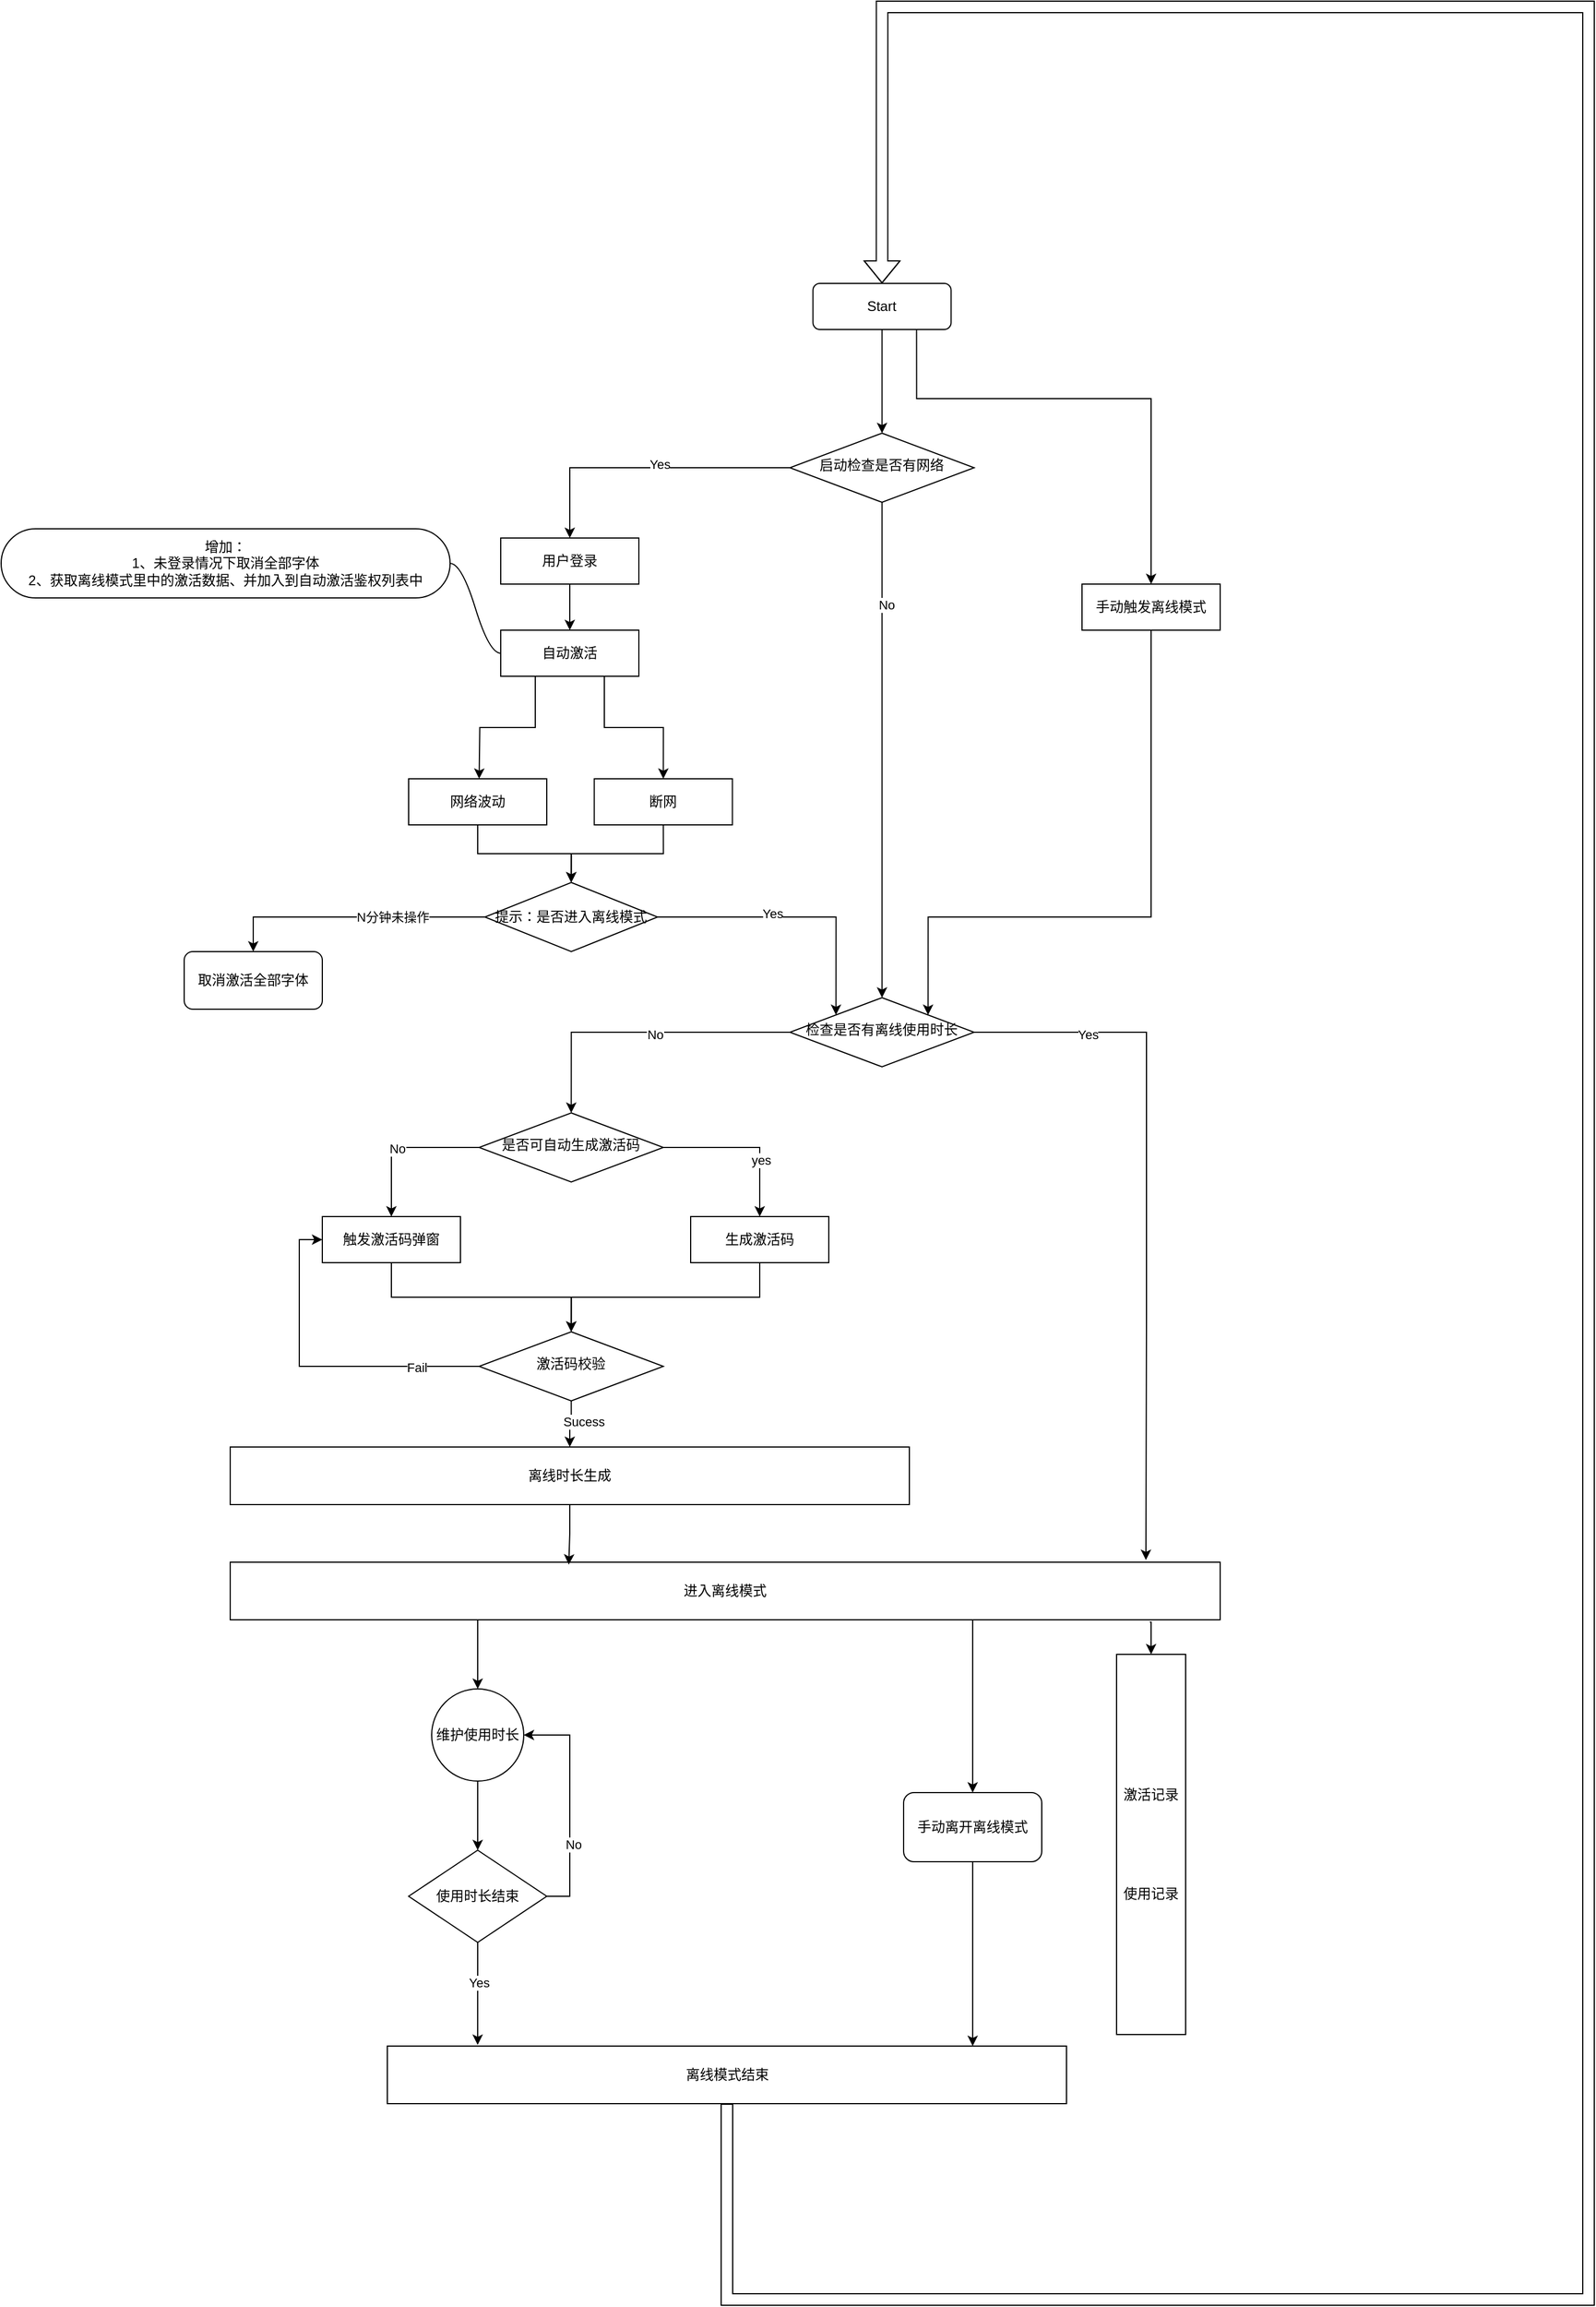 <mxfile version="20.4.0" type="github">
  <diagram id="C5RBs43oDa-KdzZeNtuy" name="Page-1">
    <mxGraphModel dx="2044" dy="2708" grid="1" gridSize="10" guides="1" tooltips="1" connect="1" arrows="1" fold="1" page="0" pageScale="1" pageWidth="827" pageHeight="1169" math="0" shadow="0">
      <root>
        <mxCell id="WIyWlLk6GJQsqaUBKTNV-0" />
        <mxCell id="WIyWlLk6GJQsqaUBKTNV-1" parent="WIyWlLk6GJQsqaUBKTNV-0" />
        <mxCell id="NX_VlZ7BIOjn0cyOh6OU-119" style="edgeStyle=orthogonalEdgeStyle;rounded=0;orthogonalLoop=1;jettySize=auto;html=1;exitX=0.5;exitY=1;exitDx=0;exitDy=0;entryX=0.5;entryY=0;entryDx=0;entryDy=0;" edge="1" parent="WIyWlLk6GJQsqaUBKTNV-1" source="NX_VlZ7BIOjn0cyOh6OU-100" target="NX_VlZ7BIOjn0cyOh6OU-117">
          <mxGeometry relative="1" as="geometry" />
        </mxCell>
        <mxCell id="NX_VlZ7BIOjn0cyOh6OU-120" style="edgeStyle=orthogonalEdgeStyle;rounded=0;orthogonalLoop=1;jettySize=auto;html=1;exitX=0.75;exitY=1;exitDx=0;exitDy=0;entryX=0.5;entryY=0;entryDx=0;entryDy=0;" edge="1" parent="WIyWlLk6GJQsqaUBKTNV-1" source="NX_VlZ7BIOjn0cyOh6OU-100" target="NX_VlZ7BIOjn0cyOh6OU-101">
          <mxGeometry relative="1" as="geometry">
            <Array as="points">
              <mxPoint x="1716" y="-480" />
              <mxPoint x="1920" y="-480" />
              <mxPoint x="1920" y="-319" />
            </Array>
          </mxGeometry>
        </mxCell>
        <mxCell id="NX_VlZ7BIOjn0cyOh6OU-100" value="Start" style="rounded=1;whiteSpace=wrap;html=1;fontSize=12;glass=0;strokeWidth=1;shadow=0;" vertex="1" parent="WIyWlLk6GJQsqaUBKTNV-1">
          <mxGeometry x="1626.25" y="-580" width="120" height="40" as="geometry" />
        </mxCell>
        <mxCell id="NX_VlZ7BIOjn0cyOh6OU-124" style="edgeStyle=orthogonalEdgeStyle;rounded=0;orthogonalLoop=1;jettySize=auto;html=1;exitX=0.5;exitY=1;exitDx=0;exitDy=0;entryX=1;entryY=0;entryDx=0;entryDy=0;" edge="1" parent="WIyWlLk6GJQsqaUBKTNV-1" source="NX_VlZ7BIOjn0cyOh6OU-101" target="NX_VlZ7BIOjn0cyOh6OU-113">
          <mxGeometry relative="1" as="geometry">
            <Array as="points">
              <mxPoint x="1920" y="-279" />
              <mxPoint x="1920" y="-30" />
              <mxPoint x="1726" y="-30" />
            </Array>
          </mxGeometry>
        </mxCell>
        <mxCell id="NX_VlZ7BIOjn0cyOh6OU-101" value="手动触发离线模式" style="rounded=0;whiteSpace=wrap;html=1;" vertex="1" parent="WIyWlLk6GJQsqaUBKTNV-1">
          <mxGeometry x="1860" y="-319" width="120" height="40" as="geometry" />
        </mxCell>
        <mxCell id="NX_VlZ7BIOjn0cyOh6OU-106" style="edgeStyle=orthogonalEdgeStyle;rounded=0;orthogonalLoop=1;jettySize=auto;html=1;exitX=0.25;exitY=1;exitDx=0;exitDy=0;entryX=0.5;entryY=0;entryDx=0;entryDy=0;" edge="1" parent="WIyWlLk6GJQsqaUBKTNV-1" source="NX_VlZ7BIOjn0cyOh6OU-193">
          <mxGeometry relative="1" as="geometry">
            <mxPoint x="1336.25" y="-150" as="targetPoint" />
          </mxGeometry>
        </mxCell>
        <mxCell id="NX_VlZ7BIOjn0cyOh6OU-107" style="edgeStyle=orthogonalEdgeStyle;rounded=0;orthogonalLoop=1;jettySize=auto;html=1;exitX=0.75;exitY=1;exitDx=0;exitDy=0;entryX=0.5;entryY=0;entryDx=0;entryDy=0;" edge="1" parent="WIyWlLk6GJQsqaUBKTNV-1" source="NX_VlZ7BIOjn0cyOh6OU-193" target="NX_VlZ7BIOjn0cyOh6OU-112">
          <mxGeometry relative="1" as="geometry" />
        </mxCell>
        <mxCell id="NX_VlZ7BIOjn0cyOh6OU-194" style="edgeStyle=orthogonalEdgeStyle;rounded=0;orthogonalLoop=1;jettySize=auto;html=1;exitX=0.5;exitY=1;exitDx=0;exitDy=0;entryX=0.5;entryY=0;entryDx=0;entryDy=0;" edge="1" parent="WIyWlLk6GJQsqaUBKTNV-1" source="NX_VlZ7BIOjn0cyOh6OU-108" target="NX_VlZ7BIOjn0cyOh6OU-193">
          <mxGeometry relative="1" as="geometry" />
        </mxCell>
        <mxCell id="NX_VlZ7BIOjn0cyOh6OU-108" value="用户登录" style="rounded=0;whiteSpace=wrap;html=1;" vertex="1" parent="WIyWlLk6GJQsqaUBKTNV-1">
          <mxGeometry x="1355" y="-359" width="120" height="40" as="geometry" />
        </mxCell>
        <mxCell id="NX_VlZ7BIOjn0cyOh6OU-181" style="edgeStyle=orthogonalEdgeStyle;rounded=0;orthogonalLoop=1;jettySize=auto;html=1;exitX=0.5;exitY=1;exitDx=0;exitDy=0;entryX=0.5;entryY=0;entryDx=0;entryDy=0;" edge="1" parent="WIyWlLk6GJQsqaUBKTNV-1" source="NX_VlZ7BIOjn0cyOh6OU-110" target="NX_VlZ7BIOjn0cyOh6OU-182">
          <mxGeometry relative="1" as="geometry" />
        </mxCell>
        <mxCell id="NX_VlZ7BIOjn0cyOh6OU-110" value="网络波动" style="rounded=0;whiteSpace=wrap;html=1;" vertex="1" parent="WIyWlLk6GJQsqaUBKTNV-1">
          <mxGeometry x="1275" y="-150" width="120" height="40" as="geometry" />
        </mxCell>
        <mxCell id="NX_VlZ7BIOjn0cyOh6OU-111" style="edgeStyle=orthogonalEdgeStyle;rounded=0;orthogonalLoop=1;jettySize=auto;html=1;exitX=0.5;exitY=1;exitDx=0;exitDy=0;entryX=0.5;entryY=0;entryDx=0;entryDy=0;" edge="1" parent="WIyWlLk6GJQsqaUBKTNV-1" source="NX_VlZ7BIOjn0cyOh6OU-112" target="NX_VlZ7BIOjn0cyOh6OU-182">
          <mxGeometry relative="1" as="geometry">
            <mxPoint x="1416.25" y="-70" as="targetPoint" />
          </mxGeometry>
        </mxCell>
        <mxCell id="NX_VlZ7BIOjn0cyOh6OU-112" value="断网" style="rounded=0;whiteSpace=wrap;html=1;" vertex="1" parent="WIyWlLk6GJQsqaUBKTNV-1">
          <mxGeometry x="1436.25" y="-150" width="120" height="40" as="geometry" />
        </mxCell>
        <mxCell id="NX_VlZ7BIOjn0cyOh6OU-165" style="edgeStyle=orthogonalEdgeStyle;rounded=0;orthogonalLoop=1;jettySize=auto;html=1;exitX=0;exitY=0.5;exitDx=0;exitDy=0;entryX=0.5;entryY=0;entryDx=0;entryDy=0;" edge="1" parent="WIyWlLk6GJQsqaUBKTNV-1" source="NX_VlZ7BIOjn0cyOh6OU-113" target="NX_VlZ7BIOjn0cyOh6OU-164">
          <mxGeometry relative="1" as="geometry" />
        </mxCell>
        <mxCell id="NX_VlZ7BIOjn0cyOh6OU-166" value="No" style="edgeLabel;html=1;align=center;verticalAlign=middle;resizable=0;points=[];" vertex="1" connectable="0" parent="NX_VlZ7BIOjn0cyOh6OU-165">
          <mxGeometry x="-0.093" y="2" relative="1" as="geometry">
            <mxPoint as="offset" />
          </mxGeometry>
        </mxCell>
        <mxCell id="NX_VlZ7BIOjn0cyOh6OU-167" style="edgeStyle=orthogonalEdgeStyle;rounded=0;orthogonalLoop=1;jettySize=auto;html=1;exitX=1;exitY=0.5;exitDx=0;exitDy=0;entryX=0.925;entryY=-0.038;entryDx=0;entryDy=0;entryPerimeter=0;" edge="1" parent="WIyWlLk6GJQsqaUBKTNV-1" source="NX_VlZ7BIOjn0cyOh6OU-113" target="NX_VlZ7BIOjn0cyOh6OU-135">
          <mxGeometry relative="1" as="geometry">
            <Array as="points">
              <mxPoint x="1916" y="70" />
              <mxPoint x="1916" y="315" />
            </Array>
          </mxGeometry>
        </mxCell>
        <mxCell id="NX_VlZ7BIOjn0cyOh6OU-168" value="Yes" style="edgeLabel;html=1;align=center;verticalAlign=middle;resizable=0;points=[];" vertex="1" connectable="0" parent="NX_VlZ7BIOjn0cyOh6OU-167">
          <mxGeometry x="-0.678" y="-2" relative="1" as="geometry">
            <mxPoint as="offset" />
          </mxGeometry>
        </mxCell>
        <mxCell id="NX_VlZ7BIOjn0cyOh6OU-113" value="检查是否有离线使用时长" style="rhombus;whiteSpace=wrap;html=1;shadow=0;fontFamily=Helvetica;fontSize=12;align=center;strokeWidth=1;spacing=6;spacingTop=-4;" vertex="1" parent="WIyWlLk6GJQsqaUBKTNV-1">
          <mxGeometry x="1606.25" y="40" width="160" height="60" as="geometry" />
        </mxCell>
        <mxCell id="NX_VlZ7BIOjn0cyOh6OU-118" style="edgeStyle=orthogonalEdgeStyle;rounded=0;orthogonalLoop=1;jettySize=auto;html=1;exitX=0.5;exitY=1;exitDx=0;exitDy=0;entryX=0.5;entryY=0;entryDx=0;entryDy=0;" edge="1" parent="WIyWlLk6GJQsqaUBKTNV-1" source="NX_VlZ7BIOjn0cyOh6OU-117" target="NX_VlZ7BIOjn0cyOh6OU-113">
          <mxGeometry relative="1" as="geometry" />
        </mxCell>
        <mxCell id="NX_VlZ7BIOjn0cyOh6OU-123" value="No" style="edgeLabel;html=1;align=center;verticalAlign=middle;resizable=0;points=[];" vertex="1" connectable="0" parent="NX_VlZ7BIOjn0cyOh6OU-118">
          <mxGeometry x="-0.584" y="3" relative="1" as="geometry">
            <mxPoint y="-1" as="offset" />
          </mxGeometry>
        </mxCell>
        <mxCell id="NX_VlZ7BIOjn0cyOh6OU-121" style="edgeStyle=orthogonalEdgeStyle;rounded=0;orthogonalLoop=1;jettySize=auto;html=1;exitX=0;exitY=0.5;exitDx=0;exitDy=0;entryX=0.5;entryY=0;entryDx=0;entryDy=0;" edge="1" parent="WIyWlLk6GJQsqaUBKTNV-1" source="NX_VlZ7BIOjn0cyOh6OU-117" target="NX_VlZ7BIOjn0cyOh6OU-108">
          <mxGeometry relative="1" as="geometry" />
        </mxCell>
        <mxCell id="NX_VlZ7BIOjn0cyOh6OU-122" value="Yes" style="edgeLabel;html=1;align=center;verticalAlign=middle;resizable=0;points=[];" vertex="1" connectable="0" parent="NX_VlZ7BIOjn0cyOh6OU-121">
          <mxGeometry x="-0.109" y="-3" relative="1" as="geometry">
            <mxPoint x="-1" as="offset" />
          </mxGeometry>
        </mxCell>
        <mxCell id="NX_VlZ7BIOjn0cyOh6OU-117" value="启动检查是否有网络" style="rhombus;whiteSpace=wrap;html=1;shadow=0;fontFamily=Helvetica;fontSize=12;align=center;strokeWidth=1;spacing=6;spacingTop=-4;" vertex="1" parent="WIyWlLk6GJQsqaUBKTNV-1">
          <mxGeometry x="1606.25" y="-450" width="160" height="60" as="geometry" />
        </mxCell>
        <mxCell id="NX_VlZ7BIOjn0cyOh6OU-132" style="edgeStyle=orthogonalEdgeStyle;rounded=0;orthogonalLoop=1;jettySize=auto;html=1;exitX=0.25;exitY=1;exitDx=0;exitDy=0;entryX=0.5;entryY=0;entryDx=0;entryDy=0;" edge="1" parent="WIyWlLk6GJQsqaUBKTNV-1" source="NX_VlZ7BIOjn0cyOh6OU-135" target="NX_VlZ7BIOjn0cyOh6OU-148">
          <mxGeometry relative="1" as="geometry" />
        </mxCell>
        <mxCell id="NX_VlZ7BIOjn0cyOh6OU-133" style="edgeStyle=orthogonalEdgeStyle;rounded=0;orthogonalLoop=1;jettySize=auto;html=1;exitX=0.75;exitY=1;exitDx=0;exitDy=0;entryX=0.5;entryY=0;entryDx=0;entryDy=0;" edge="1" parent="WIyWlLk6GJQsqaUBKTNV-1" source="NX_VlZ7BIOjn0cyOh6OU-135" target="NX_VlZ7BIOjn0cyOh6OU-155">
          <mxGeometry relative="1" as="geometry">
            <mxPoint x="1765" y="710" as="targetPoint" />
          </mxGeometry>
        </mxCell>
        <mxCell id="NX_VlZ7BIOjn0cyOh6OU-134" style="edgeStyle=orthogonalEdgeStyle;rounded=0;orthogonalLoop=1;jettySize=auto;html=1;exitX=0.929;exitY=1.04;exitDx=0;exitDy=0;entryX=0.5;entryY=0;entryDx=0;entryDy=0;exitPerimeter=0;" edge="1" parent="WIyWlLk6GJQsqaUBKTNV-1" source="NX_VlZ7BIOjn0cyOh6OU-135" target="NX_VlZ7BIOjn0cyOh6OU-137">
          <mxGeometry relative="1" as="geometry" />
        </mxCell>
        <mxCell id="NX_VlZ7BIOjn0cyOh6OU-135" value="进入离线模式" style="rounded=0;whiteSpace=wrap;html=1;" vertex="1" parent="WIyWlLk6GJQsqaUBKTNV-1">
          <mxGeometry x="1120" y="530" width="860" height="50" as="geometry" />
        </mxCell>
        <mxCell id="NX_VlZ7BIOjn0cyOh6OU-137" value="激活记录&lt;br&gt;&lt;br&gt;&lt;br&gt;&lt;br&gt;&lt;br&gt;&lt;br&gt;使用记录" style="rounded=0;whiteSpace=wrap;html=1;" vertex="1" parent="WIyWlLk6GJQsqaUBKTNV-1">
          <mxGeometry x="1890" y="610" width="60" height="330" as="geometry" />
        </mxCell>
        <mxCell id="NX_VlZ7BIOjn0cyOh6OU-192" style="edgeStyle=orthogonalEdgeStyle;rounded=0;orthogonalLoop=1;jettySize=auto;html=1;exitX=0.5;exitY=1;exitDx=0;exitDy=0;entryX=0.5;entryY=0;entryDx=0;entryDy=0;shape=flexArrow;" edge="1" parent="WIyWlLk6GJQsqaUBKTNV-1" source="NX_VlZ7BIOjn0cyOh6OU-139" target="NX_VlZ7BIOjn0cyOh6OU-100">
          <mxGeometry relative="1" as="geometry">
            <Array as="points">
              <mxPoint x="1552" y="1170" />
              <mxPoint x="2300" y="1170" />
              <mxPoint x="2300" y="-820" />
              <mxPoint x="1686" y="-820" />
            </Array>
          </mxGeometry>
        </mxCell>
        <mxCell id="NX_VlZ7BIOjn0cyOh6OU-139" value="离线模式结束" style="rounded=0;whiteSpace=wrap;html=1;" vertex="1" parent="WIyWlLk6GJQsqaUBKTNV-1">
          <mxGeometry x="1256.5" y="950" width="590" height="50" as="geometry" />
        </mxCell>
        <mxCell id="NX_VlZ7BIOjn0cyOh6OU-147" style="edgeStyle=orthogonalEdgeStyle;rounded=0;orthogonalLoop=1;jettySize=auto;html=1;exitX=0.5;exitY=1;exitDx=0;exitDy=0;entryX=0.5;entryY=0;entryDx=0;entryDy=0;" edge="1" parent="WIyWlLk6GJQsqaUBKTNV-1" source="NX_VlZ7BIOjn0cyOh6OU-148" target="NX_VlZ7BIOjn0cyOh6OU-153">
          <mxGeometry relative="1" as="geometry" />
        </mxCell>
        <mxCell id="NX_VlZ7BIOjn0cyOh6OU-148" value="维护使用时长" style="ellipse;whiteSpace=wrap;html=1;aspect=fixed;" vertex="1" parent="WIyWlLk6GJQsqaUBKTNV-1">
          <mxGeometry x="1295" y="640" width="80" height="80" as="geometry" />
        </mxCell>
        <mxCell id="NX_VlZ7BIOjn0cyOh6OU-149" style="edgeStyle=orthogonalEdgeStyle;rounded=0;orthogonalLoop=1;jettySize=auto;html=1;exitX=1;exitY=0.5;exitDx=0;exitDy=0;entryX=1;entryY=0.5;entryDx=0;entryDy=0;" edge="1" parent="WIyWlLk6GJQsqaUBKTNV-1" source="NX_VlZ7BIOjn0cyOh6OU-153" target="NX_VlZ7BIOjn0cyOh6OU-148">
          <mxGeometry relative="1" as="geometry" />
        </mxCell>
        <mxCell id="NX_VlZ7BIOjn0cyOh6OU-150" value="No" style="edgeLabel;html=1;align=center;verticalAlign=middle;resizable=0;points=[];" vertex="1" connectable="0" parent="NX_VlZ7BIOjn0cyOh6OU-149">
          <mxGeometry x="-0.35" y="-3" relative="1" as="geometry">
            <mxPoint as="offset" />
          </mxGeometry>
        </mxCell>
        <mxCell id="NX_VlZ7BIOjn0cyOh6OU-151" style="edgeStyle=orthogonalEdgeStyle;rounded=0;orthogonalLoop=1;jettySize=auto;html=1;exitX=0.5;exitY=1;exitDx=0;exitDy=0;entryX=0.133;entryY=-0.02;entryDx=0;entryDy=0;entryPerimeter=0;" edge="1" parent="WIyWlLk6GJQsqaUBKTNV-1" source="NX_VlZ7BIOjn0cyOh6OU-153" target="NX_VlZ7BIOjn0cyOh6OU-139">
          <mxGeometry relative="1" as="geometry" />
        </mxCell>
        <mxCell id="NX_VlZ7BIOjn0cyOh6OU-152" value="Yes" style="edgeLabel;html=1;align=center;verticalAlign=middle;resizable=0;points=[];" vertex="1" connectable="0" parent="NX_VlZ7BIOjn0cyOh6OU-151">
          <mxGeometry x="-0.251" y="1" relative="1" as="geometry">
            <mxPoint y="1" as="offset" />
          </mxGeometry>
        </mxCell>
        <mxCell id="NX_VlZ7BIOjn0cyOh6OU-153" value="使用时长结束" style="rhombus;whiteSpace=wrap;html=1;" vertex="1" parent="WIyWlLk6GJQsqaUBKTNV-1">
          <mxGeometry x="1275" y="780" width="120" height="80" as="geometry" />
        </mxCell>
        <mxCell id="NX_VlZ7BIOjn0cyOh6OU-154" style="edgeStyle=orthogonalEdgeStyle;rounded=0;orthogonalLoop=1;jettySize=auto;html=1;exitX=0.5;exitY=1;exitDx=0;exitDy=0;" edge="1" parent="WIyWlLk6GJQsqaUBKTNV-1" source="NX_VlZ7BIOjn0cyOh6OU-155">
          <mxGeometry relative="1" as="geometry">
            <mxPoint x="1765.0" y="950" as="targetPoint" />
          </mxGeometry>
        </mxCell>
        <mxCell id="NX_VlZ7BIOjn0cyOh6OU-155" value="手动离开离线模式" style="rounded=1;whiteSpace=wrap;html=1;" vertex="1" parent="WIyWlLk6GJQsqaUBKTNV-1">
          <mxGeometry x="1705" y="730" width="120" height="60" as="geometry" />
        </mxCell>
        <mxCell id="NX_VlZ7BIOjn0cyOh6OU-172" style="edgeStyle=orthogonalEdgeStyle;rounded=0;orthogonalLoop=1;jettySize=auto;html=1;exitX=0;exitY=0.5;exitDx=0;exitDy=0;entryX=0.5;entryY=0;entryDx=0;entryDy=0;" edge="1" parent="WIyWlLk6GJQsqaUBKTNV-1" source="NX_VlZ7BIOjn0cyOh6OU-164" target="NX_VlZ7BIOjn0cyOh6OU-171">
          <mxGeometry relative="1" as="geometry" />
        </mxCell>
        <mxCell id="NX_VlZ7BIOjn0cyOh6OU-173" value="No" style="edgeLabel;html=1;align=center;verticalAlign=middle;resizable=0;points=[];" vertex="1" connectable="0" parent="NX_VlZ7BIOjn0cyOh6OU-172">
          <mxGeometry x="0.132" y="5" relative="1" as="geometry">
            <mxPoint as="offset" />
          </mxGeometry>
        </mxCell>
        <mxCell id="NX_VlZ7BIOjn0cyOh6OU-178" style="edgeStyle=orthogonalEdgeStyle;rounded=0;orthogonalLoop=1;jettySize=auto;html=1;exitX=1;exitY=0.5;exitDx=0;exitDy=0;entryX=0.5;entryY=0;entryDx=0;entryDy=0;" edge="1" parent="WIyWlLk6GJQsqaUBKTNV-1" source="NX_VlZ7BIOjn0cyOh6OU-164" target="NX_VlZ7BIOjn0cyOh6OU-177">
          <mxGeometry relative="1" as="geometry" />
        </mxCell>
        <mxCell id="NX_VlZ7BIOjn0cyOh6OU-198" value="yes" style="edgeLabel;html=1;align=center;verticalAlign=middle;resizable=0;points=[];" vertex="1" connectable="0" parent="NX_VlZ7BIOjn0cyOh6OU-178">
          <mxGeometry x="0.305" y="1" relative="1" as="geometry">
            <mxPoint as="offset" />
          </mxGeometry>
        </mxCell>
        <mxCell id="NX_VlZ7BIOjn0cyOh6OU-164" value="是否可自动生成激活码" style="rhombus;whiteSpace=wrap;html=1;shadow=0;fontFamily=Helvetica;fontSize=12;align=center;strokeWidth=1;spacing=6;spacingTop=-4;" vertex="1" parent="WIyWlLk6GJQsqaUBKTNV-1">
          <mxGeometry x="1336.25" y="140" width="160" height="60" as="geometry" />
        </mxCell>
        <mxCell id="NX_VlZ7BIOjn0cyOh6OU-175" style="edgeStyle=orthogonalEdgeStyle;rounded=0;orthogonalLoop=1;jettySize=auto;html=1;exitX=0.5;exitY=1;exitDx=0;exitDy=0;entryX=0.5;entryY=0;entryDx=0;entryDy=0;" edge="1" parent="WIyWlLk6GJQsqaUBKTNV-1" source="NX_VlZ7BIOjn0cyOh6OU-171" target="NX_VlZ7BIOjn0cyOh6OU-190">
          <mxGeometry relative="1" as="geometry">
            <mxPoint x="1260.76" y="326" as="targetPoint" />
          </mxGeometry>
        </mxCell>
        <mxCell id="NX_VlZ7BIOjn0cyOh6OU-171" value="触发激活码弹窗" style="rounded=0;whiteSpace=wrap;html=1;" vertex="1" parent="WIyWlLk6GJQsqaUBKTNV-1">
          <mxGeometry x="1200" y="230" width="120" height="40" as="geometry" />
        </mxCell>
        <mxCell id="NX_VlZ7BIOjn0cyOh6OU-180" style="edgeStyle=orthogonalEdgeStyle;rounded=0;orthogonalLoop=1;jettySize=auto;html=1;exitX=0.5;exitY=1;exitDx=0;exitDy=0;entryX=0.5;entryY=0;entryDx=0;entryDy=0;" edge="1" parent="WIyWlLk6GJQsqaUBKTNV-1" source="NX_VlZ7BIOjn0cyOh6OU-190" target="NX_VlZ7BIOjn0cyOh6OU-188">
          <mxGeometry relative="1" as="geometry">
            <mxPoint x="1460.0" y="380" as="sourcePoint" />
          </mxGeometry>
        </mxCell>
        <mxCell id="NX_VlZ7BIOjn0cyOh6OU-191" value="Sucess" style="edgeLabel;html=1;align=center;verticalAlign=middle;resizable=0;points=[];" vertex="1" connectable="0" parent="NX_VlZ7BIOjn0cyOh6OU-180">
          <mxGeometry x="-0.122" y="10" relative="1" as="geometry">
            <mxPoint as="offset" />
          </mxGeometry>
        </mxCell>
        <mxCell id="NX_VlZ7BIOjn0cyOh6OU-179" style="edgeStyle=orthogonalEdgeStyle;rounded=0;orthogonalLoop=1;jettySize=auto;html=1;exitX=0.5;exitY=1;exitDx=0;exitDy=0;entryX=0.5;entryY=0;entryDx=0;entryDy=0;" edge="1" parent="WIyWlLk6GJQsqaUBKTNV-1" source="NX_VlZ7BIOjn0cyOh6OU-177" target="NX_VlZ7BIOjn0cyOh6OU-190">
          <mxGeometry relative="1" as="geometry">
            <mxPoint x="1581.04" y="326" as="targetPoint" />
          </mxGeometry>
        </mxCell>
        <mxCell id="NX_VlZ7BIOjn0cyOh6OU-177" value="生成激活码" style="rounded=0;whiteSpace=wrap;html=1;" vertex="1" parent="WIyWlLk6GJQsqaUBKTNV-1">
          <mxGeometry x="1520" y="230" width="120" height="40" as="geometry" />
        </mxCell>
        <mxCell id="NX_VlZ7BIOjn0cyOh6OU-183" style="edgeStyle=orthogonalEdgeStyle;rounded=0;orthogonalLoop=1;jettySize=auto;html=1;exitX=1;exitY=0.5;exitDx=0;exitDy=0;entryX=0;entryY=0;entryDx=0;entryDy=0;" edge="1" parent="WIyWlLk6GJQsqaUBKTNV-1" source="NX_VlZ7BIOjn0cyOh6OU-182" target="NX_VlZ7BIOjn0cyOh6OU-113">
          <mxGeometry relative="1" as="geometry" />
        </mxCell>
        <mxCell id="NX_VlZ7BIOjn0cyOh6OU-184" value="Yes" style="edgeLabel;html=1;align=center;verticalAlign=middle;resizable=0;points=[];" vertex="1" connectable="0" parent="NX_VlZ7BIOjn0cyOh6OU-183">
          <mxGeometry x="-0.161" y="3" relative="1" as="geometry">
            <mxPoint x="-1" as="offset" />
          </mxGeometry>
        </mxCell>
        <mxCell id="NX_VlZ7BIOjn0cyOh6OU-186" style="edgeStyle=orthogonalEdgeStyle;rounded=0;orthogonalLoop=1;jettySize=auto;html=1;exitX=0;exitY=0.5;exitDx=0;exitDy=0;entryX=0.5;entryY=0;entryDx=0;entryDy=0;" edge="1" parent="WIyWlLk6GJQsqaUBKTNV-1" source="NX_VlZ7BIOjn0cyOh6OU-182" target="NX_VlZ7BIOjn0cyOh6OU-185">
          <mxGeometry relative="1" as="geometry" />
        </mxCell>
        <mxCell id="NX_VlZ7BIOjn0cyOh6OU-187" value="N分钟未操作" style="edgeLabel;html=1;align=center;verticalAlign=middle;resizable=0;points=[];" vertex="1" connectable="0" parent="NX_VlZ7BIOjn0cyOh6OU-186">
          <mxGeometry x="-0.713" y="1" relative="1" as="geometry">
            <mxPoint x="-48" y="-1" as="offset" />
          </mxGeometry>
        </mxCell>
        <mxCell id="NX_VlZ7BIOjn0cyOh6OU-182" value="提示：是否进入离线模式" style="rhombus;whiteSpace=wrap;html=1;" vertex="1" parent="WIyWlLk6GJQsqaUBKTNV-1">
          <mxGeometry x="1341.25" y="-60" width="150" height="60" as="geometry" />
        </mxCell>
        <mxCell id="NX_VlZ7BIOjn0cyOh6OU-185" value="取消激活全部字体" style="rounded=1;whiteSpace=wrap;html=1;" vertex="1" parent="WIyWlLk6GJQsqaUBKTNV-1">
          <mxGeometry x="1080" width="120" height="50" as="geometry" />
        </mxCell>
        <mxCell id="NX_VlZ7BIOjn0cyOh6OU-189" style="edgeStyle=orthogonalEdgeStyle;rounded=0;orthogonalLoop=1;jettySize=auto;html=1;exitX=0.5;exitY=1;exitDx=0;exitDy=0;entryX=0.342;entryY=0.042;entryDx=0;entryDy=0;entryPerimeter=0;" edge="1" parent="WIyWlLk6GJQsqaUBKTNV-1" source="NX_VlZ7BIOjn0cyOh6OU-188" target="NX_VlZ7BIOjn0cyOh6OU-135">
          <mxGeometry relative="1" as="geometry" />
        </mxCell>
        <mxCell id="NX_VlZ7BIOjn0cyOh6OU-188" value="离线时长生成" style="rounded=0;whiteSpace=wrap;html=1;" vertex="1" parent="WIyWlLk6GJQsqaUBKTNV-1">
          <mxGeometry x="1120" y="430" width="590" height="50" as="geometry" />
        </mxCell>
        <mxCell id="NX_VlZ7BIOjn0cyOh6OU-199" style="edgeStyle=orthogonalEdgeStyle;rounded=0;orthogonalLoop=1;jettySize=auto;html=1;entryX=0;entryY=0.5;entryDx=0;entryDy=0;" edge="1" parent="WIyWlLk6GJQsqaUBKTNV-1" source="NX_VlZ7BIOjn0cyOh6OU-190" target="NX_VlZ7BIOjn0cyOh6OU-171">
          <mxGeometry relative="1" as="geometry" />
        </mxCell>
        <mxCell id="NX_VlZ7BIOjn0cyOh6OU-200" value="Fail" style="edgeLabel;html=1;align=center;verticalAlign=middle;resizable=0;points=[];" vertex="1" connectable="0" parent="NX_VlZ7BIOjn0cyOh6OU-199">
          <mxGeometry x="-0.614" y="1" relative="1" as="geometry">
            <mxPoint as="offset" />
          </mxGeometry>
        </mxCell>
        <mxCell id="NX_VlZ7BIOjn0cyOh6OU-190" value="激活码校验" style="rhombus;whiteSpace=wrap;html=1;shadow=0;fontFamily=Helvetica;fontSize=12;align=center;strokeWidth=1;spacing=6;spacingTop=-4;" vertex="1" parent="WIyWlLk6GJQsqaUBKTNV-1">
          <mxGeometry x="1336.25" y="330" width="160" height="60" as="geometry" />
        </mxCell>
        <mxCell id="NX_VlZ7BIOjn0cyOh6OU-193" value="自动激活" style="rounded=0;whiteSpace=wrap;html=1;" vertex="1" parent="WIyWlLk6GJQsqaUBKTNV-1">
          <mxGeometry x="1355" y="-279" width="120" height="40" as="geometry" />
        </mxCell>
        <mxCell id="NX_VlZ7BIOjn0cyOh6OU-196" value="增加：&lt;br&gt;1、未登录情况下取消全部字体&lt;br&gt;2、获取离线模式里中的激活数据、并加入到自动激活鉴权列表中" style="whiteSpace=wrap;html=1;rounded=1;arcSize=50;align=center;verticalAlign=middle;strokeWidth=1;autosize=1;spacing=4;treeFolding=1;treeMoving=1;newEdgeStyle={&quot;edgeStyle&quot;:&quot;entityRelationEdgeStyle&quot;,&quot;startArrow&quot;:&quot;none&quot;,&quot;endArrow&quot;:&quot;none&quot;,&quot;segment&quot;:10,&quot;curved&quot;:1};" vertex="1" parent="WIyWlLk6GJQsqaUBKTNV-1">
          <mxGeometry x="921" y="-367" width="390" height="60" as="geometry" />
        </mxCell>
        <mxCell id="NX_VlZ7BIOjn0cyOh6OU-197" value="" style="edgeStyle=entityRelationEdgeStyle;startArrow=none;endArrow=none;segment=10;curved=1;rounded=0;exitX=0;exitY=0.5;exitDx=0;exitDy=0;" edge="1" target="NX_VlZ7BIOjn0cyOh6OU-196" parent="WIyWlLk6GJQsqaUBKTNV-1" source="NX_VlZ7BIOjn0cyOh6OU-193">
          <mxGeometry relative="1" as="geometry">
            <mxPoint x="1040" y="-310" as="sourcePoint" />
          </mxGeometry>
        </mxCell>
      </root>
    </mxGraphModel>
  </diagram>
</mxfile>
